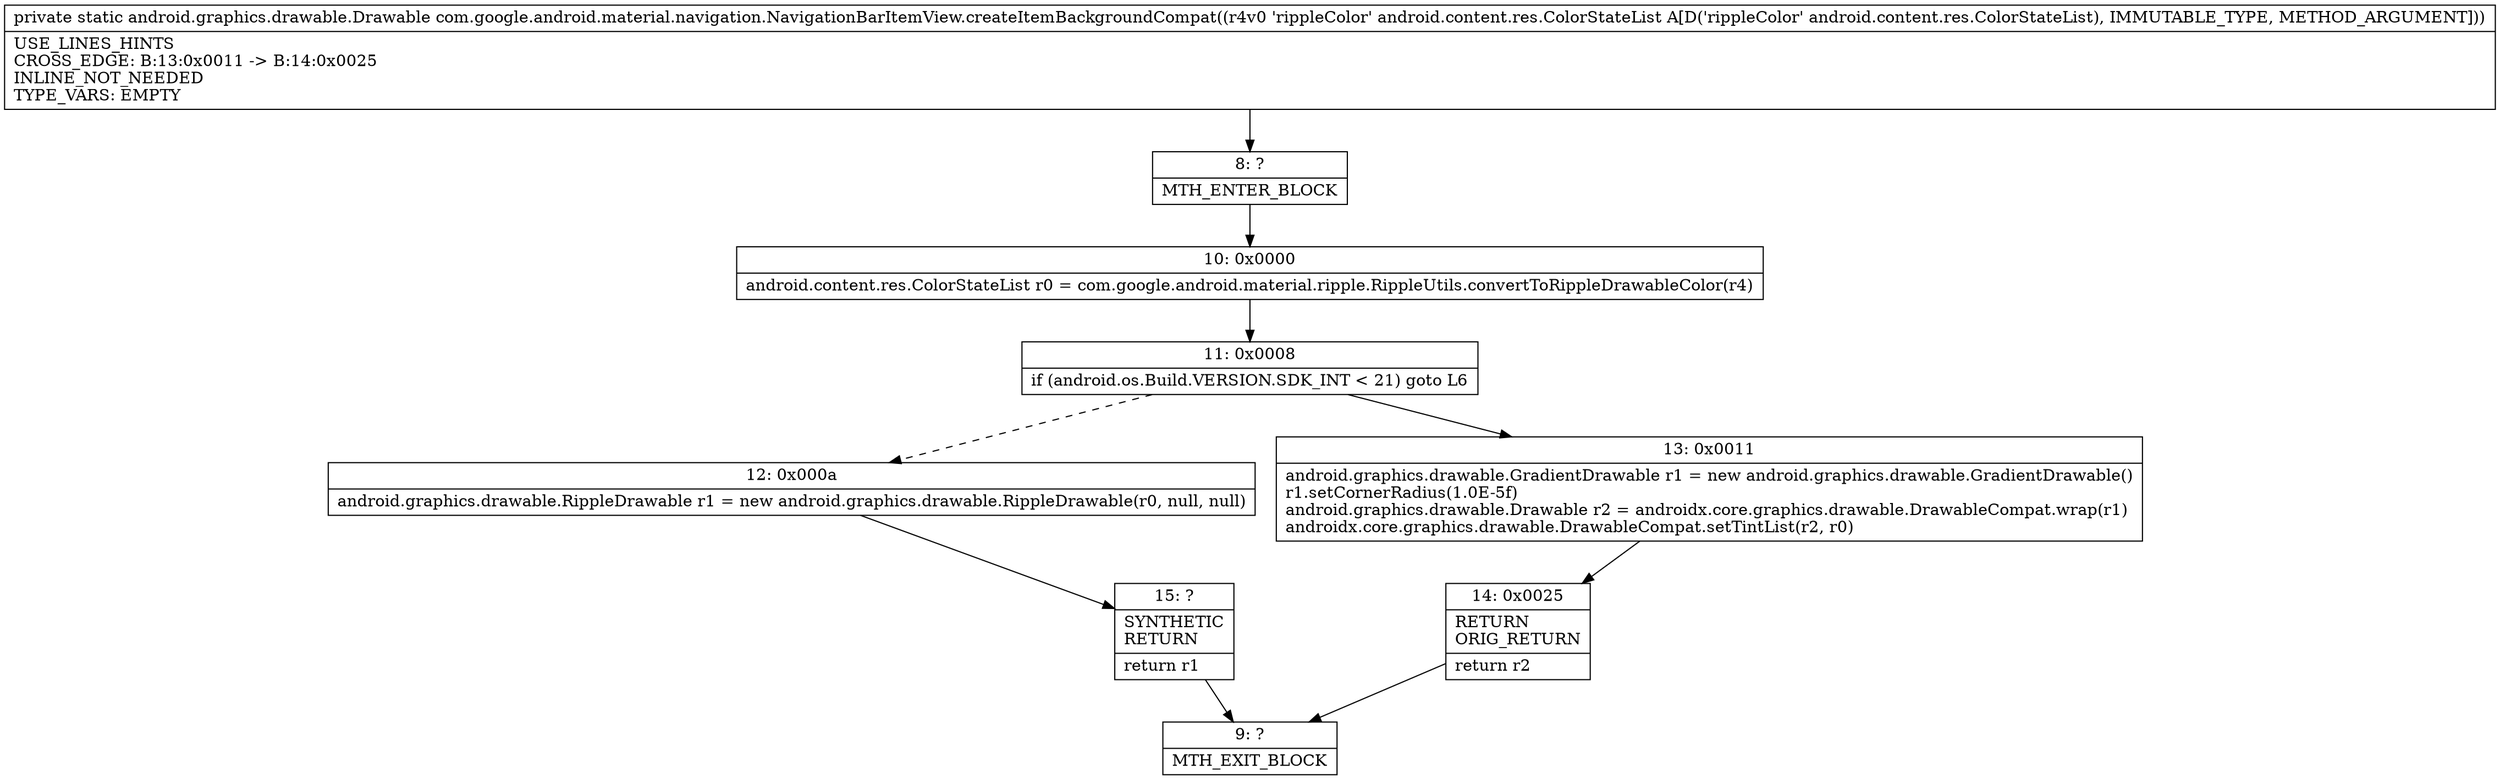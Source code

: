 digraph "CFG forcom.google.android.material.navigation.NavigationBarItemView.createItemBackgroundCompat(Landroid\/content\/res\/ColorStateList;)Landroid\/graphics\/drawable\/Drawable;" {
Node_8 [shape=record,label="{8\:\ ?|MTH_ENTER_BLOCK\l}"];
Node_10 [shape=record,label="{10\:\ 0x0000|android.content.res.ColorStateList r0 = com.google.android.material.ripple.RippleUtils.convertToRippleDrawableColor(r4)\l}"];
Node_11 [shape=record,label="{11\:\ 0x0008|if (android.os.Build.VERSION.SDK_INT \< 21) goto L6\l}"];
Node_12 [shape=record,label="{12\:\ 0x000a|android.graphics.drawable.RippleDrawable r1 = new android.graphics.drawable.RippleDrawable(r0, null, null)\l}"];
Node_15 [shape=record,label="{15\:\ ?|SYNTHETIC\lRETURN\l|return r1\l}"];
Node_9 [shape=record,label="{9\:\ ?|MTH_EXIT_BLOCK\l}"];
Node_13 [shape=record,label="{13\:\ 0x0011|android.graphics.drawable.GradientDrawable r1 = new android.graphics.drawable.GradientDrawable()\lr1.setCornerRadius(1.0E\-5f)\landroid.graphics.drawable.Drawable r2 = androidx.core.graphics.drawable.DrawableCompat.wrap(r1)\landroidx.core.graphics.drawable.DrawableCompat.setTintList(r2, r0)\l}"];
Node_14 [shape=record,label="{14\:\ 0x0025|RETURN\lORIG_RETURN\l|return r2\l}"];
MethodNode[shape=record,label="{private static android.graphics.drawable.Drawable com.google.android.material.navigation.NavigationBarItemView.createItemBackgroundCompat((r4v0 'rippleColor' android.content.res.ColorStateList A[D('rippleColor' android.content.res.ColorStateList), IMMUTABLE_TYPE, METHOD_ARGUMENT]))  | USE_LINES_HINTS\lCROSS_EDGE: B:13:0x0011 \-\> B:14:0x0025\lINLINE_NOT_NEEDED\lTYPE_VARS: EMPTY\l}"];
MethodNode -> Node_8;Node_8 -> Node_10;
Node_10 -> Node_11;
Node_11 -> Node_12[style=dashed];
Node_11 -> Node_13;
Node_12 -> Node_15;
Node_15 -> Node_9;
Node_13 -> Node_14;
Node_14 -> Node_9;
}

